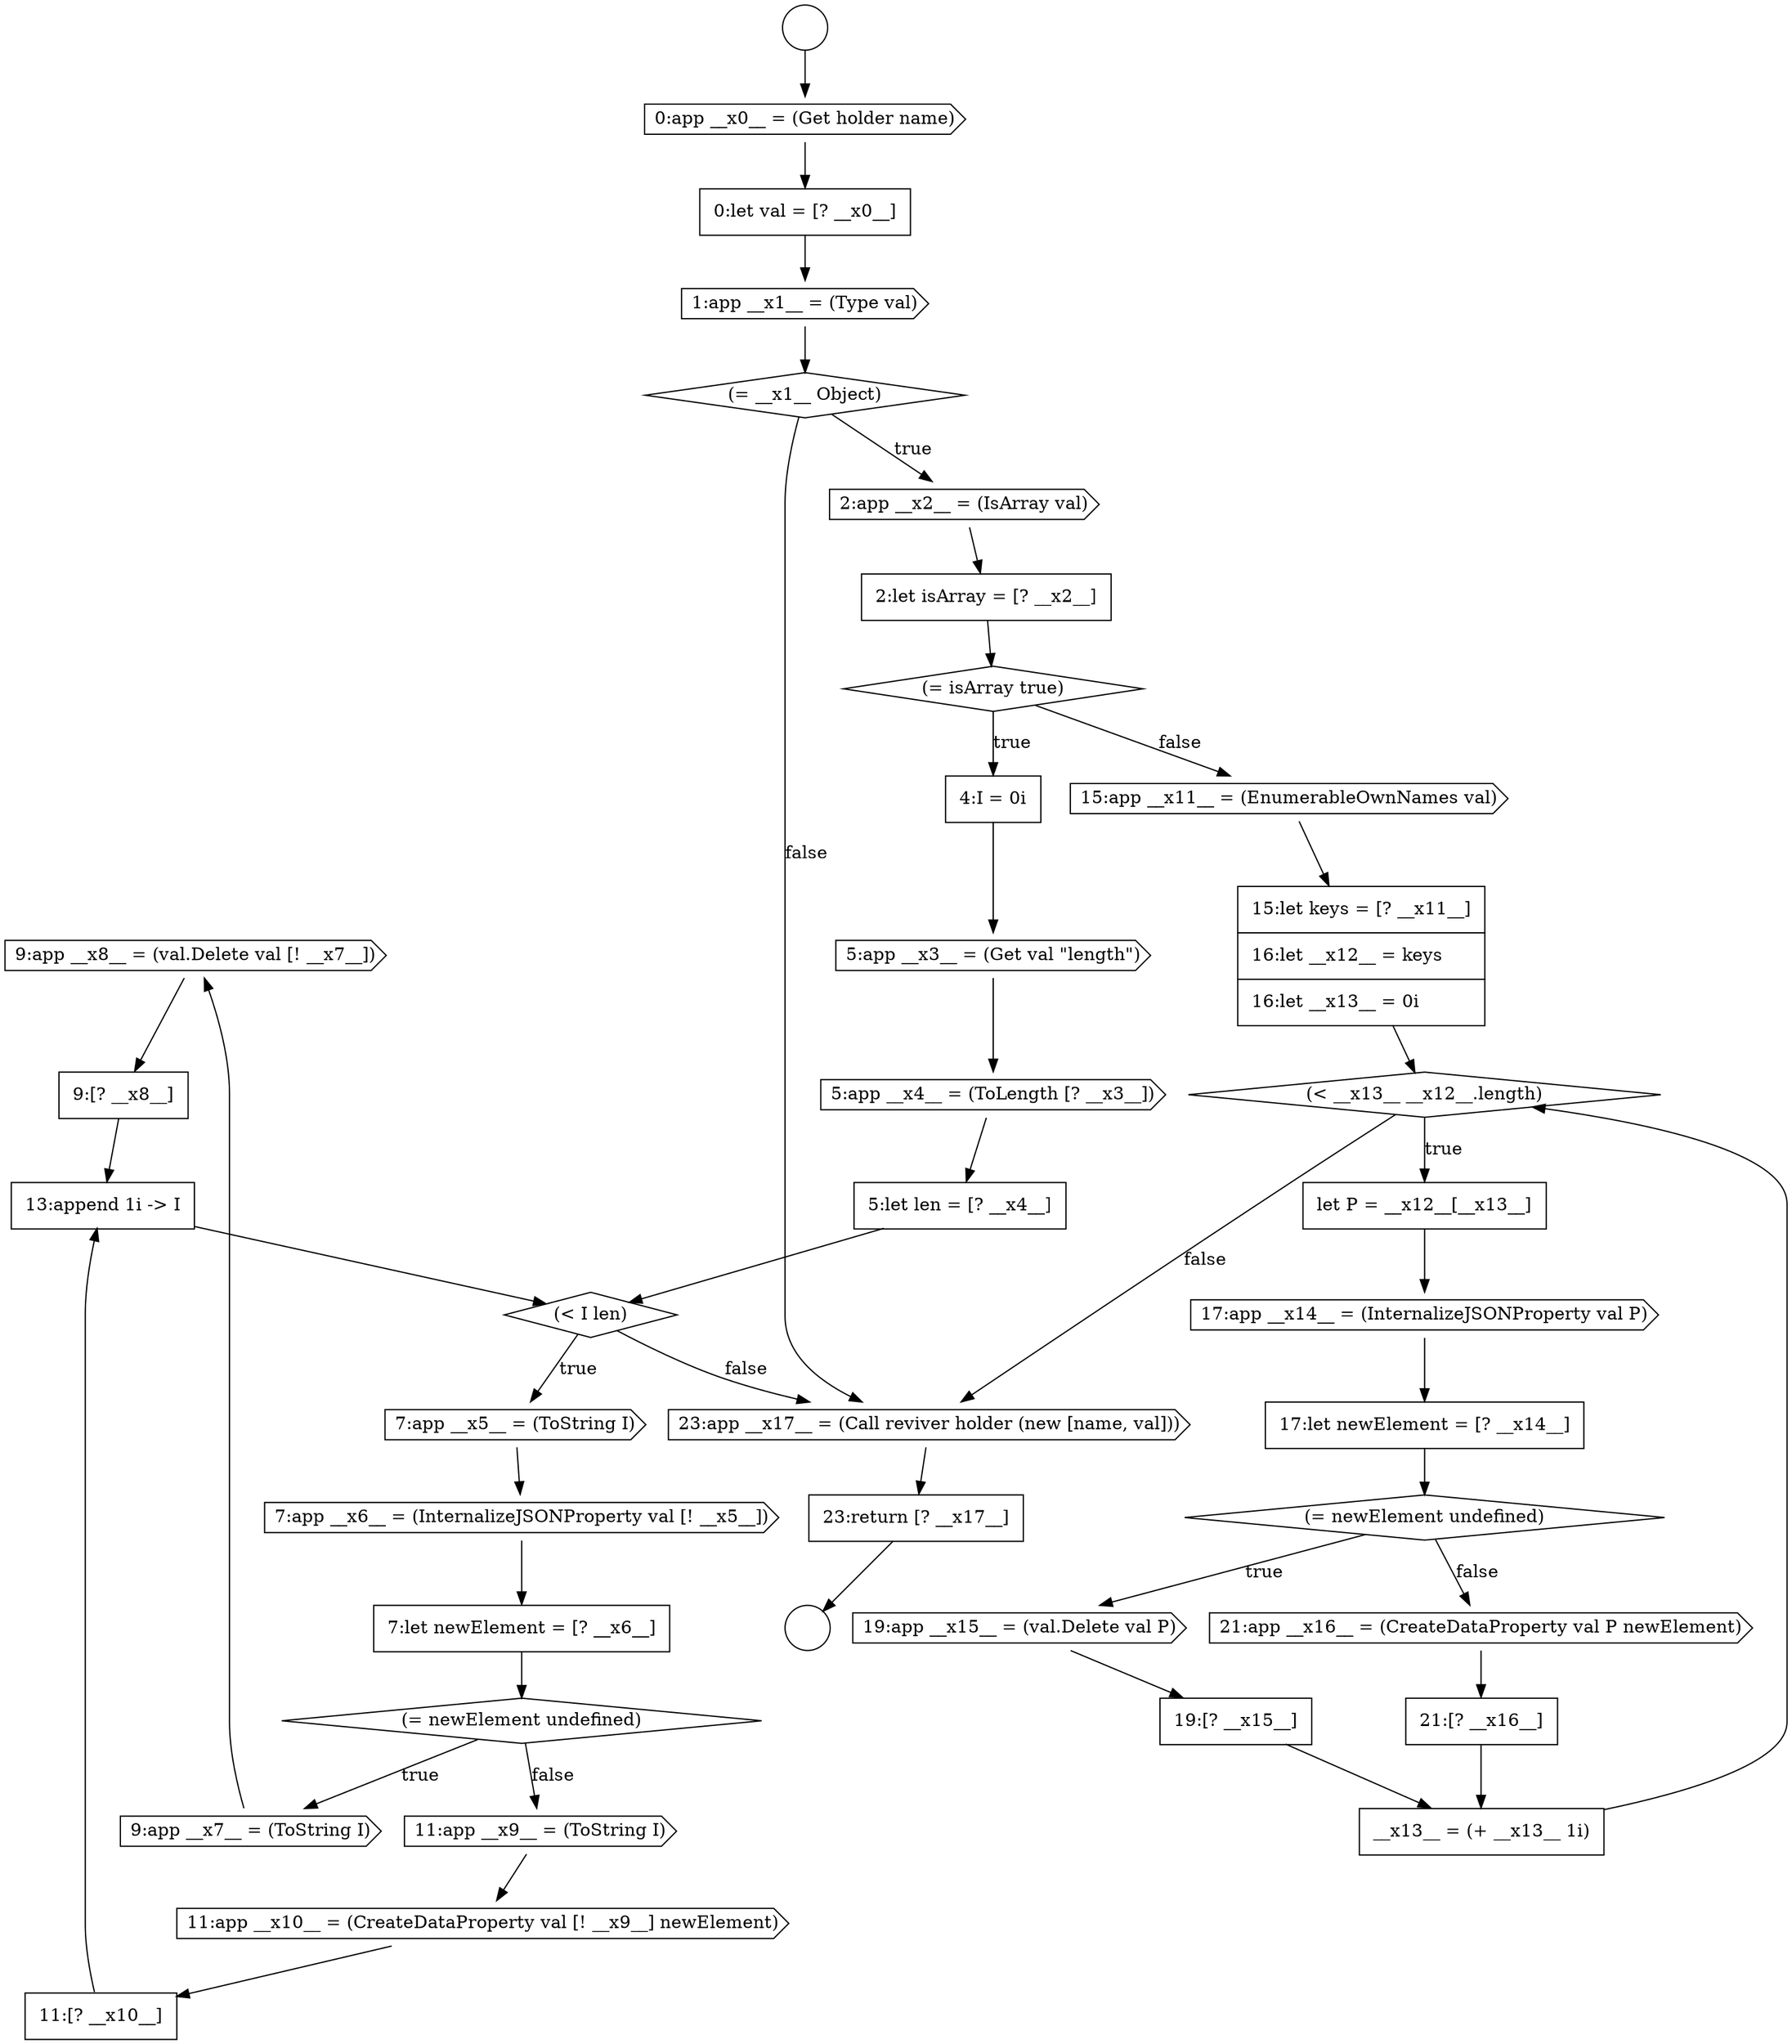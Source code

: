 digraph {
  node15202 [shape=cds, label=<<font color="black">9:app __x8__ = (val.Delete val [! __x7__])</font>> color="black" fillcolor="white" style=filled]
  node15221 [shape=none, margin=0, label=<<font color="black">
    <table border="0" cellborder="1" cellspacing="0" cellpadding="10">
      <tr><td align="left">23:return [? __x17__]</td></tr>
    </table>
  </font>> color="black" fillcolor="white" style=filled]
  node15206 [shape=none, margin=0, label=<<font color="black">
    <table border="0" cellborder="1" cellspacing="0" cellpadding="10">
      <tr><td align="left">11:[? __x10__]</td></tr>
    </table>
  </font>> color="black" fillcolor="white" style=filled]
  node15200 [shape=diamond, label=<<font color="black">(= newElement undefined)</font>> color="black" fillcolor="white" style=filled]
  node15195 [shape=none, margin=0, label=<<font color="black">
    <table border="0" cellborder="1" cellspacing="0" cellpadding="10">
      <tr><td align="left">5:let len = [? __x4__]</td></tr>
    </table>
  </font>> color="black" fillcolor="white" style=filled]
  node15205 [shape=cds, label=<<font color="black">11:app __x10__ = (CreateDataProperty val [! __x9__] newElement)</font>> color="black" fillcolor="white" style=filled]
  node15220 [shape=cds, label=<<font color="black">23:app __x17__ = (Call reviver holder (new [name, val]))</font>> color="black" fillcolor="white" style=filled]
  node15184 [shape=circle label=" " color="black" fillcolor="white" style=filled]
  node15191 [shape=diamond, label=<<font color="black">(= isArray true)</font>> color="black" fillcolor="white" style=filled]
  node15218 [shape=none, margin=0, label=<<font color="black">
    <table border="0" cellborder="1" cellspacing="0" cellpadding="10">
      <tr><td align="left">21:[? __x16__]</td></tr>
    </table>
  </font>> color="black" fillcolor="white" style=filled]
  node15187 [shape=cds, label=<<font color="black">1:app __x1__ = (Type val)</font>> color="black" fillcolor="white" style=filled]
  node15213 [shape=none, margin=0, label=<<font color="black">
    <table border="0" cellborder="1" cellspacing="0" cellpadding="10">
      <tr><td align="left">17:let newElement = [? __x14__]</td></tr>
    </table>
  </font>> color="black" fillcolor="white" style=filled]
  node15219 [shape=none, margin=0, label=<<font color="black">
    <table border="0" cellborder="1" cellspacing="0" cellpadding="10">
      <tr><td align="left">__x13__ = (+ __x13__ 1i)</td></tr>
    </table>
  </font>> color="black" fillcolor="white" style=filled]
  node15190 [shape=none, margin=0, label=<<font color="black">
    <table border="0" cellborder="1" cellspacing="0" cellpadding="10">
      <tr><td align="left">2:let isArray = [? __x2__]</td></tr>
    </table>
  </font>> color="black" fillcolor="white" style=filled]
  node15185 [shape=cds, label=<<font color="black">0:app __x0__ = (Get holder name)</font>> color="black" fillcolor="white" style=filled]
  node15217 [shape=cds, label=<<font color="black">21:app __x16__ = (CreateDataProperty val P newElement)</font>> color="black" fillcolor="white" style=filled]
  node15207 [shape=none, margin=0, label=<<font color="black">
    <table border="0" cellborder="1" cellspacing="0" cellpadding="10">
      <tr><td align="left">13:append 1i -&gt; I</td></tr>
    </table>
  </font>> color="black" fillcolor="white" style=filled]
  node15214 [shape=diamond, label=<<font color="black">(= newElement undefined)</font>> color="black" fillcolor="white" style=filled]
  node15193 [shape=cds, label=<<font color="black">5:app __x3__ = (Get val &quot;length&quot;)</font>> color="black" fillcolor="white" style=filled]
  node15199 [shape=none, margin=0, label=<<font color="black">
    <table border="0" cellborder="1" cellspacing="0" cellpadding="10">
      <tr><td align="left">7:let newElement = [? __x6__]</td></tr>
    </table>
  </font>> color="black" fillcolor="white" style=filled]
  node15186 [shape=none, margin=0, label=<<font color="black">
    <table border="0" cellborder="1" cellspacing="0" cellpadding="10">
      <tr><td align="left">0:let val = [? __x0__]</td></tr>
    </table>
  </font>> color="black" fillcolor="white" style=filled]
  node15210 [shape=diamond, label=<<font color="black">(&lt; __x13__ __x12__.length)</font>> color="black" fillcolor="white" style=filled]
  node15197 [shape=cds, label=<<font color="black">7:app __x5__ = (ToString I)</font>> color="black" fillcolor="white" style=filled]
  node15211 [shape=none, margin=0, label=<<font color="black">
    <table border="0" cellborder="1" cellspacing="0" cellpadding="10">
      <tr><td align="left">let P = __x12__[__x13__]</td></tr>
    </table>
  </font>> color="black" fillcolor="white" style=filled]
  node15194 [shape=cds, label=<<font color="black">5:app __x4__ = (ToLength [? __x3__])</font>> color="black" fillcolor="white" style=filled]
  node15189 [shape=cds, label=<<font color="black">2:app __x2__ = (IsArray val)</font>> color="black" fillcolor="white" style=filled]
  node15201 [shape=cds, label=<<font color="black">9:app __x7__ = (ToString I)</font>> color="black" fillcolor="white" style=filled]
  node15183 [shape=circle label=" " color="black" fillcolor="white" style=filled]
  node15215 [shape=cds, label=<<font color="black">19:app __x15__ = (val.Delete val P)</font>> color="black" fillcolor="white" style=filled]
  node15192 [shape=none, margin=0, label=<<font color="black">
    <table border="0" cellborder="1" cellspacing="0" cellpadding="10">
      <tr><td align="left">4:I = 0i</td></tr>
    </table>
  </font>> color="black" fillcolor="white" style=filled]
  node15212 [shape=cds, label=<<font color="black">17:app __x14__ = (InternalizeJSONProperty val P)</font>> color="black" fillcolor="white" style=filled]
  node15188 [shape=diamond, label=<<font color="black">(= __x1__ Object)</font>> color="black" fillcolor="white" style=filled]
  node15216 [shape=none, margin=0, label=<<font color="black">
    <table border="0" cellborder="1" cellspacing="0" cellpadding="10">
      <tr><td align="left">19:[? __x15__]</td></tr>
    </table>
  </font>> color="black" fillcolor="white" style=filled]
  node15208 [shape=cds, label=<<font color="black">15:app __x11__ = (EnumerableOwnNames val)</font>> color="black" fillcolor="white" style=filled]
  node15196 [shape=diamond, label=<<font color="black">(&lt; I len)</font>> color="black" fillcolor="white" style=filled]
  node15203 [shape=none, margin=0, label=<<font color="black">
    <table border="0" cellborder="1" cellspacing="0" cellpadding="10">
      <tr><td align="left">9:[? __x8__]</td></tr>
    </table>
  </font>> color="black" fillcolor="white" style=filled]
  node15198 [shape=cds, label=<<font color="black">7:app __x6__ = (InternalizeJSONProperty val [! __x5__])</font>> color="black" fillcolor="white" style=filled]
  node15209 [shape=none, margin=0, label=<<font color="black">
    <table border="0" cellborder="1" cellspacing="0" cellpadding="10">
      <tr><td align="left">15:let keys = [? __x11__]</td></tr>
      <tr><td align="left">16:let __x12__ = keys</td></tr>
      <tr><td align="left">16:let __x13__ = 0i</td></tr>
    </table>
  </font>> color="black" fillcolor="white" style=filled]
  node15204 [shape=cds, label=<<font color="black">11:app __x9__ = (ToString I)</font>> color="black" fillcolor="white" style=filled]
  node15195 -> node15196 [ color="black"]
  node15194 -> node15195 [ color="black"]
  node15219 -> node15210 [ color="black"]
  node15183 -> node15185 [ color="black"]
  node15214 -> node15215 [label=<<font color="black">true</font>> color="black"]
  node15214 -> node15217 [label=<<font color="black">false</font>> color="black"]
  node15210 -> node15211 [label=<<font color="black">true</font>> color="black"]
  node15210 -> node15220 [label=<<font color="black">false</font>> color="black"]
  node15200 -> node15201 [label=<<font color="black">true</font>> color="black"]
  node15200 -> node15204 [label=<<font color="black">false</font>> color="black"]
  node15189 -> node15190 [ color="black"]
  node15216 -> node15219 [ color="black"]
  node15213 -> node15214 [ color="black"]
  node15199 -> node15200 [ color="black"]
  node15205 -> node15206 [ color="black"]
  node15211 -> node15212 [ color="black"]
  node15206 -> node15207 [ color="black"]
  node15192 -> node15193 [ color="black"]
  node15217 -> node15218 [ color="black"]
  node15215 -> node15216 [ color="black"]
  node15220 -> node15221 [ color="black"]
  node15185 -> node15186 [ color="black"]
  node15188 -> node15189 [label=<<font color="black">true</font>> color="black"]
  node15188 -> node15220 [label=<<font color="black">false</font>> color="black"]
  node15190 -> node15191 [ color="black"]
  node15209 -> node15210 [ color="black"]
  node15197 -> node15198 [ color="black"]
  node15201 -> node15202 [ color="black"]
  node15191 -> node15192 [label=<<font color="black">true</font>> color="black"]
  node15191 -> node15208 [label=<<font color="black">false</font>> color="black"]
  node15221 -> node15184 [ color="black"]
  node15187 -> node15188 [ color="black"]
  node15208 -> node15209 [ color="black"]
  node15203 -> node15207 [ color="black"]
  node15198 -> node15199 [ color="black"]
  node15212 -> node15213 [ color="black"]
  node15202 -> node15203 [ color="black"]
  node15196 -> node15197 [label=<<font color="black">true</font>> color="black"]
  node15196 -> node15220 [label=<<font color="black">false</font>> color="black"]
  node15207 -> node15196 [ color="black"]
  node15218 -> node15219 [ color="black"]
  node15204 -> node15205 [ color="black"]
  node15186 -> node15187 [ color="black"]
  node15193 -> node15194 [ color="black"]
}
